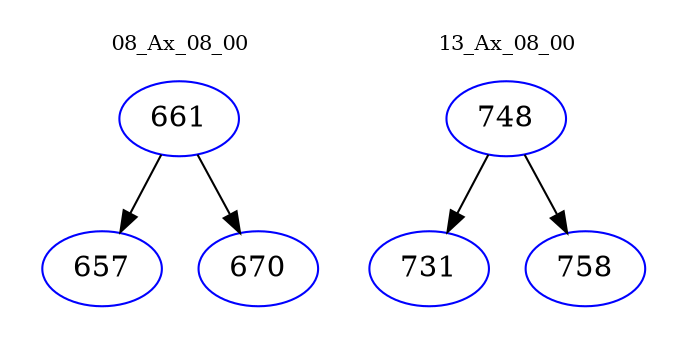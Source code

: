 digraph{
subgraph cluster_0 {
color = white
label = "08_Ax_08_00";
fontsize=10;
T0_661 [label="661", color="blue"]
T0_661 -> T0_657 [color="black"]
T0_657 [label="657", color="blue"]
T0_661 -> T0_670 [color="black"]
T0_670 [label="670", color="blue"]
}
subgraph cluster_1 {
color = white
label = "13_Ax_08_00";
fontsize=10;
T1_748 [label="748", color="blue"]
T1_748 -> T1_731 [color="black"]
T1_731 [label="731", color="blue"]
T1_748 -> T1_758 [color="black"]
T1_758 [label="758", color="blue"]
}
}
